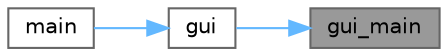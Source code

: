 digraph "gui_main"
{
 // LATEX_PDF_SIZE
  bgcolor="transparent";
  edge [fontname=Helvetica,fontsize=10,labelfontname=Helvetica,labelfontsize=10];
  node [fontname=Helvetica,fontsize=10,shape=box,height=0.2,width=0.4];
  rankdir="RL";
  Node1 [id="Node000001",label="gui_main",height=0.2,width=0.4,color="gray40", fillcolor="grey60", style="filled", fontcolor="black",tooltip="ゲームを進める関数"];
  Node1 -> Node2 [id="edge1_Node000001_Node000002",dir="back",color="steelblue1",style="solid",tooltip=" "];
  Node2 [id="Node000002",label="gui",height=0.2,width=0.4,color="grey40", fillcolor="white", style="filled",URL="$gui_8c.html#a3ce77eece6653ebcb6f1e59c36030b13",tooltip="guiを表示する（メイン）"];
  Node2 -> Node3 [id="edge2_Node000002_Node000003",dir="back",color="steelblue1",style="solid",tooltip=" "];
  Node3 [id="Node000003",label="main",height=0.2,width=0.4,color="grey40", fillcolor="white", style="filled",URL="$main_8c.html#a840291bc02cba5474a4cb46a9b9566fe",tooltip="main関数"];
}
